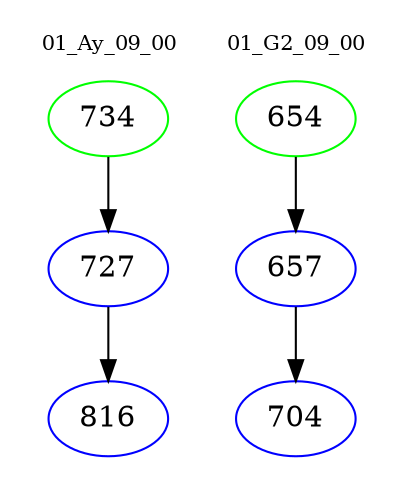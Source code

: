 digraph{
subgraph cluster_0 {
color = white
label = "01_Ay_09_00";
fontsize=10;
T0_734 [label="734", color="green"]
T0_734 -> T0_727 [color="black"]
T0_727 [label="727", color="blue"]
T0_727 -> T0_816 [color="black"]
T0_816 [label="816", color="blue"]
}
subgraph cluster_1 {
color = white
label = "01_G2_09_00";
fontsize=10;
T1_654 [label="654", color="green"]
T1_654 -> T1_657 [color="black"]
T1_657 [label="657", color="blue"]
T1_657 -> T1_704 [color="black"]
T1_704 [label="704", color="blue"]
}
}
